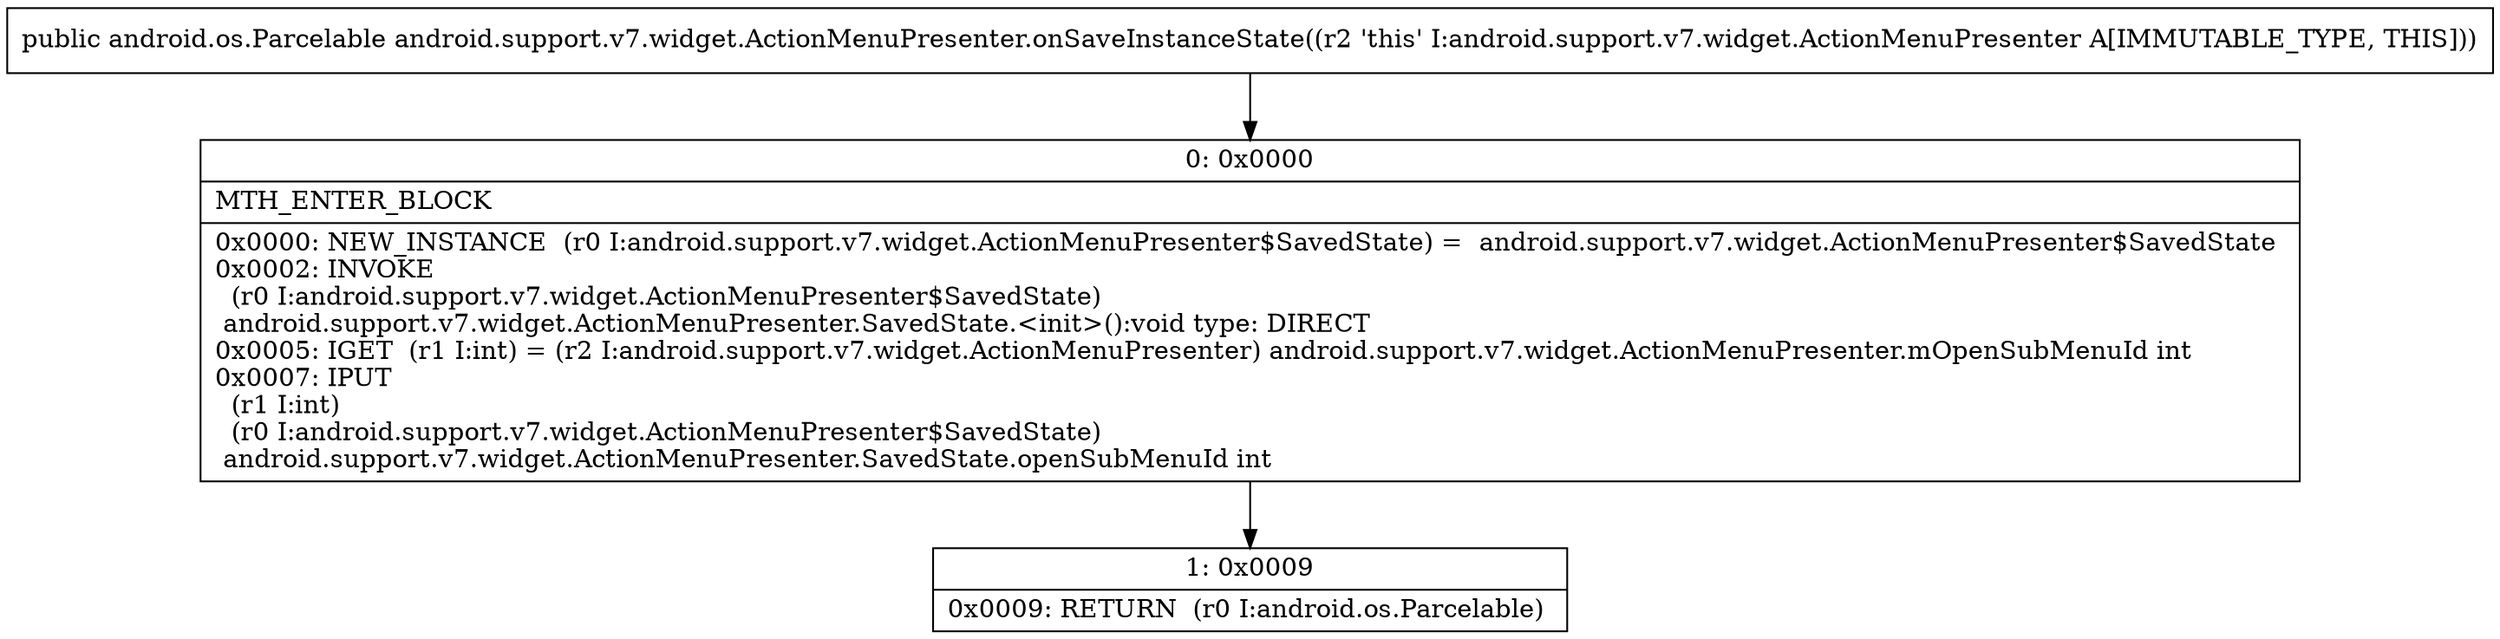 digraph "CFG forandroid.support.v7.widget.ActionMenuPresenter.onSaveInstanceState()Landroid\/os\/Parcelable;" {
Node_0 [shape=record,label="{0\:\ 0x0000|MTH_ENTER_BLOCK\l|0x0000: NEW_INSTANCE  (r0 I:android.support.v7.widget.ActionMenuPresenter$SavedState) =  android.support.v7.widget.ActionMenuPresenter$SavedState \l0x0002: INVOKE  \l  (r0 I:android.support.v7.widget.ActionMenuPresenter$SavedState)\l android.support.v7.widget.ActionMenuPresenter.SavedState.\<init\>():void type: DIRECT \l0x0005: IGET  (r1 I:int) = (r2 I:android.support.v7.widget.ActionMenuPresenter) android.support.v7.widget.ActionMenuPresenter.mOpenSubMenuId int \l0x0007: IPUT  \l  (r1 I:int)\l  (r0 I:android.support.v7.widget.ActionMenuPresenter$SavedState)\l android.support.v7.widget.ActionMenuPresenter.SavedState.openSubMenuId int \l}"];
Node_1 [shape=record,label="{1\:\ 0x0009|0x0009: RETURN  (r0 I:android.os.Parcelable) \l}"];
MethodNode[shape=record,label="{public android.os.Parcelable android.support.v7.widget.ActionMenuPresenter.onSaveInstanceState((r2 'this' I:android.support.v7.widget.ActionMenuPresenter A[IMMUTABLE_TYPE, THIS])) }"];
MethodNode -> Node_0;
Node_0 -> Node_1;
}

